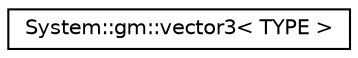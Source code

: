 digraph G
{
  edge [fontname="Helvetica",fontsize="10",labelfontname="Helvetica",labelfontsize="10"];
  node [fontname="Helvetica",fontsize="10",shape=record];
  rankdir="LR";
  Node1 [label="System::gm::vector3\< TYPE \>",height=0.2,width=0.4,color="black", fillcolor="white", style="filled",URL="$class_system_1_1gm_1_1vector3.html"];
}
